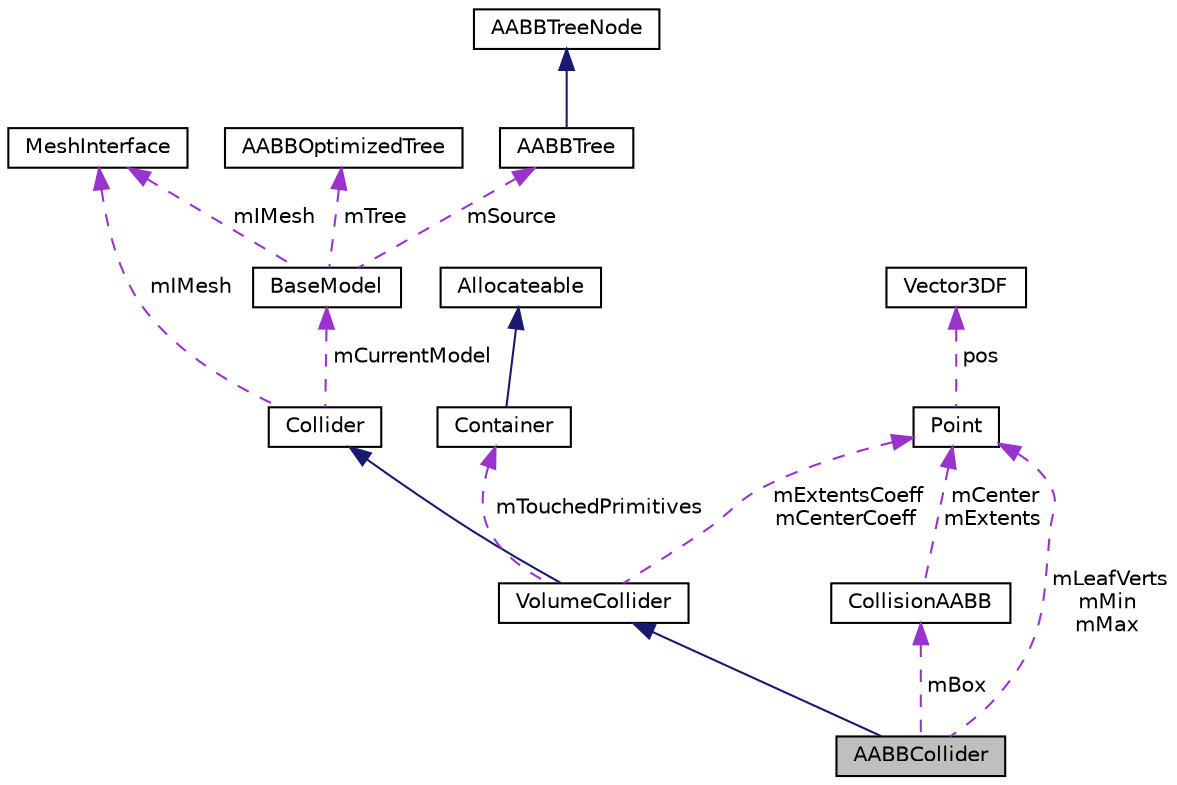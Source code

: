 digraph "AABBCollider"
{
  edge [fontname="Helvetica",fontsize="10",labelfontname="Helvetica",labelfontsize="10"];
  node [fontname="Helvetica",fontsize="10",shape=record];
  Node1 [label="AABBCollider",height=0.2,width=0.4,color="black", fillcolor="grey75", style="filled", fontcolor="black"];
  Node2 -> Node1 [dir="back",color="midnightblue",fontsize="10",style="solid",fontname="Helvetica"];
  Node2 [label="VolumeCollider",height=0.2,width=0.4,color="black", fillcolor="white", style="filled",URL="$class_volume_collider.html"];
  Node3 -> Node2 [dir="back",color="midnightblue",fontsize="10",style="solid",fontname="Helvetica"];
  Node3 [label="Collider",height=0.2,width=0.4,color="black", fillcolor="white", style="filled",URL="$class_collider.html"];
  Node4 -> Node3 [dir="back",color="darkorchid3",fontsize="10",style="dashed",label=" mIMesh" ,fontname="Helvetica"];
  Node4 [label="MeshInterface",height=0.2,width=0.4,color="black", fillcolor="white", style="filled",URL="$class_mesh_interface.html"];
  Node5 -> Node3 [dir="back",color="darkorchid3",fontsize="10",style="dashed",label=" mCurrentModel" ,fontname="Helvetica"];
  Node5 [label="BaseModel",height=0.2,width=0.4,color="black", fillcolor="white", style="filled",URL="$class_base_model.html"];
  Node6 -> Node5 [dir="back",color="darkorchid3",fontsize="10",style="dashed",label=" mTree" ,fontname="Helvetica"];
  Node6 [label="AABBOptimizedTree",height=0.2,width=0.4,color="black", fillcolor="white", style="filled",URL="$class_a_a_b_b_optimized_tree.html"];
  Node4 -> Node5 [dir="back",color="darkorchid3",fontsize="10",style="dashed",label=" mIMesh" ,fontname="Helvetica"];
  Node7 -> Node5 [dir="back",color="darkorchid3",fontsize="10",style="dashed",label=" mSource" ,fontname="Helvetica"];
  Node7 [label="AABBTree",height=0.2,width=0.4,color="black", fillcolor="white", style="filled",URL="$class_a_a_b_b_tree.html"];
  Node8 -> Node7 [dir="back",color="midnightblue",fontsize="10",style="solid",fontname="Helvetica"];
  Node8 [label="AABBTreeNode",height=0.2,width=0.4,color="black", fillcolor="white", style="filled",URL="$class_a_a_b_b_tree_node.html"];
  Node9 -> Node2 [dir="back",color="darkorchid3",fontsize="10",style="dashed",label=" mExtentsCoeff\nmCenterCoeff" ,fontname="Helvetica"];
  Node9 [label="Point",height=0.2,width=0.4,color="black", fillcolor="white", style="filled",URL="$class_point.html"];
  Node10 -> Node9 [dir="back",color="darkorchid3",fontsize="10",style="dashed",label=" pos" ,fontname="Helvetica"];
  Node10 [label="Vector3DF",height=0.2,width=0.4,color="black", fillcolor="white", style="filled",URL="$class_vector3_d_f.html"];
  Node11 -> Node2 [dir="back",color="darkorchid3",fontsize="10",style="dashed",label=" mTouchedPrimitives" ,fontname="Helvetica"];
  Node11 [label="Container",height=0.2,width=0.4,color="black", fillcolor="white", style="filled",URL="$class_container.html"];
  Node12 -> Node11 [dir="back",color="midnightblue",fontsize="10",style="solid",fontname="Helvetica"];
  Node12 [label="Allocateable",height=0.2,width=0.4,color="black", fillcolor="white", style="filled",URL="$class_allocateable.html"];
  Node13 -> Node1 [dir="back",color="darkorchid3",fontsize="10",style="dashed",label=" mBox" ,fontname="Helvetica"];
  Node13 [label="CollisionAABB",height=0.2,width=0.4,color="black", fillcolor="white", style="filled",URL="$class_collision_a_a_b_b.html"];
  Node9 -> Node13 [dir="back",color="darkorchid3",fontsize="10",style="dashed",label=" mCenter\nmExtents" ,fontname="Helvetica"];
  Node9 -> Node1 [dir="back",color="darkorchid3",fontsize="10",style="dashed",label=" mLeafVerts\nmMin\nmMax" ,fontname="Helvetica"];
}
